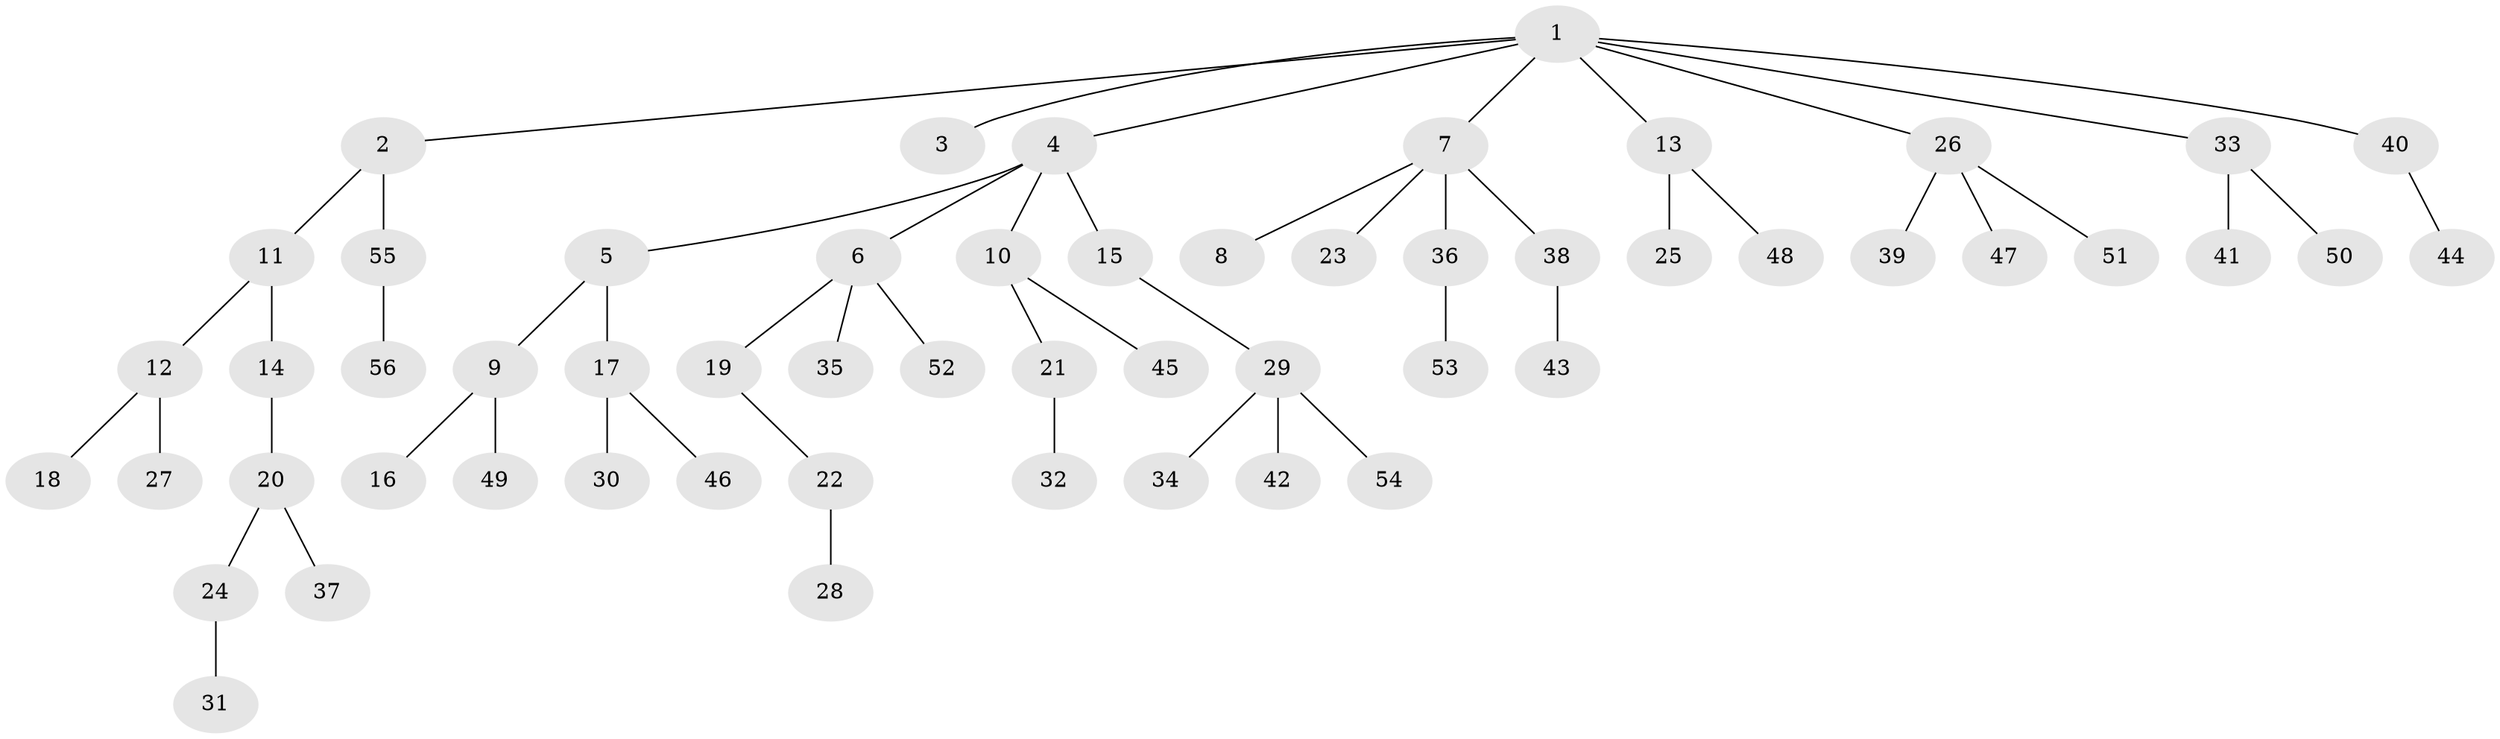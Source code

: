 // coarse degree distribution, {7: 0.05405405405405406, 3: 0.13513513513513514, 4: 0.02702702702702703, 1: 0.5135135135135135, 2: 0.2702702702702703}
// Generated by graph-tools (version 1.1) at 2025/42/03/06/25 10:42:03]
// undirected, 56 vertices, 55 edges
graph export_dot {
graph [start="1"]
  node [color=gray90,style=filled];
  1;
  2;
  3;
  4;
  5;
  6;
  7;
  8;
  9;
  10;
  11;
  12;
  13;
  14;
  15;
  16;
  17;
  18;
  19;
  20;
  21;
  22;
  23;
  24;
  25;
  26;
  27;
  28;
  29;
  30;
  31;
  32;
  33;
  34;
  35;
  36;
  37;
  38;
  39;
  40;
  41;
  42;
  43;
  44;
  45;
  46;
  47;
  48;
  49;
  50;
  51;
  52;
  53;
  54;
  55;
  56;
  1 -- 2;
  1 -- 3;
  1 -- 4;
  1 -- 7;
  1 -- 13;
  1 -- 26;
  1 -- 33;
  1 -- 40;
  2 -- 11;
  2 -- 55;
  4 -- 5;
  4 -- 6;
  4 -- 10;
  4 -- 15;
  5 -- 9;
  5 -- 17;
  6 -- 19;
  6 -- 35;
  6 -- 52;
  7 -- 8;
  7 -- 23;
  7 -- 36;
  7 -- 38;
  9 -- 16;
  9 -- 49;
  10 -- 21;
  10 -- 45;
  11 -- 12;
  11 -- 14;
  12 -- 18;
  12 -- 27;
  13 -- 25;
  13 -- 48;
  14 -- 20;
  15 -- 29;
  17 -- 30;
  17 -- 46;
  19 -- 22;
  20 -- 24;
  20 -- 37;
  21 -- 32;
  22 -- 28;
  24 -- 31;
  26 -- 39;
  26 -- 47;
  26 -- 51;
  29 -- 34;
  29 -- 42;
  29 -- 54;
  33 -- 41;
  33 -- 50;
  36 -- 53;
  38 -- 43;
  40 -- 44;
  55 -- 56;
}
